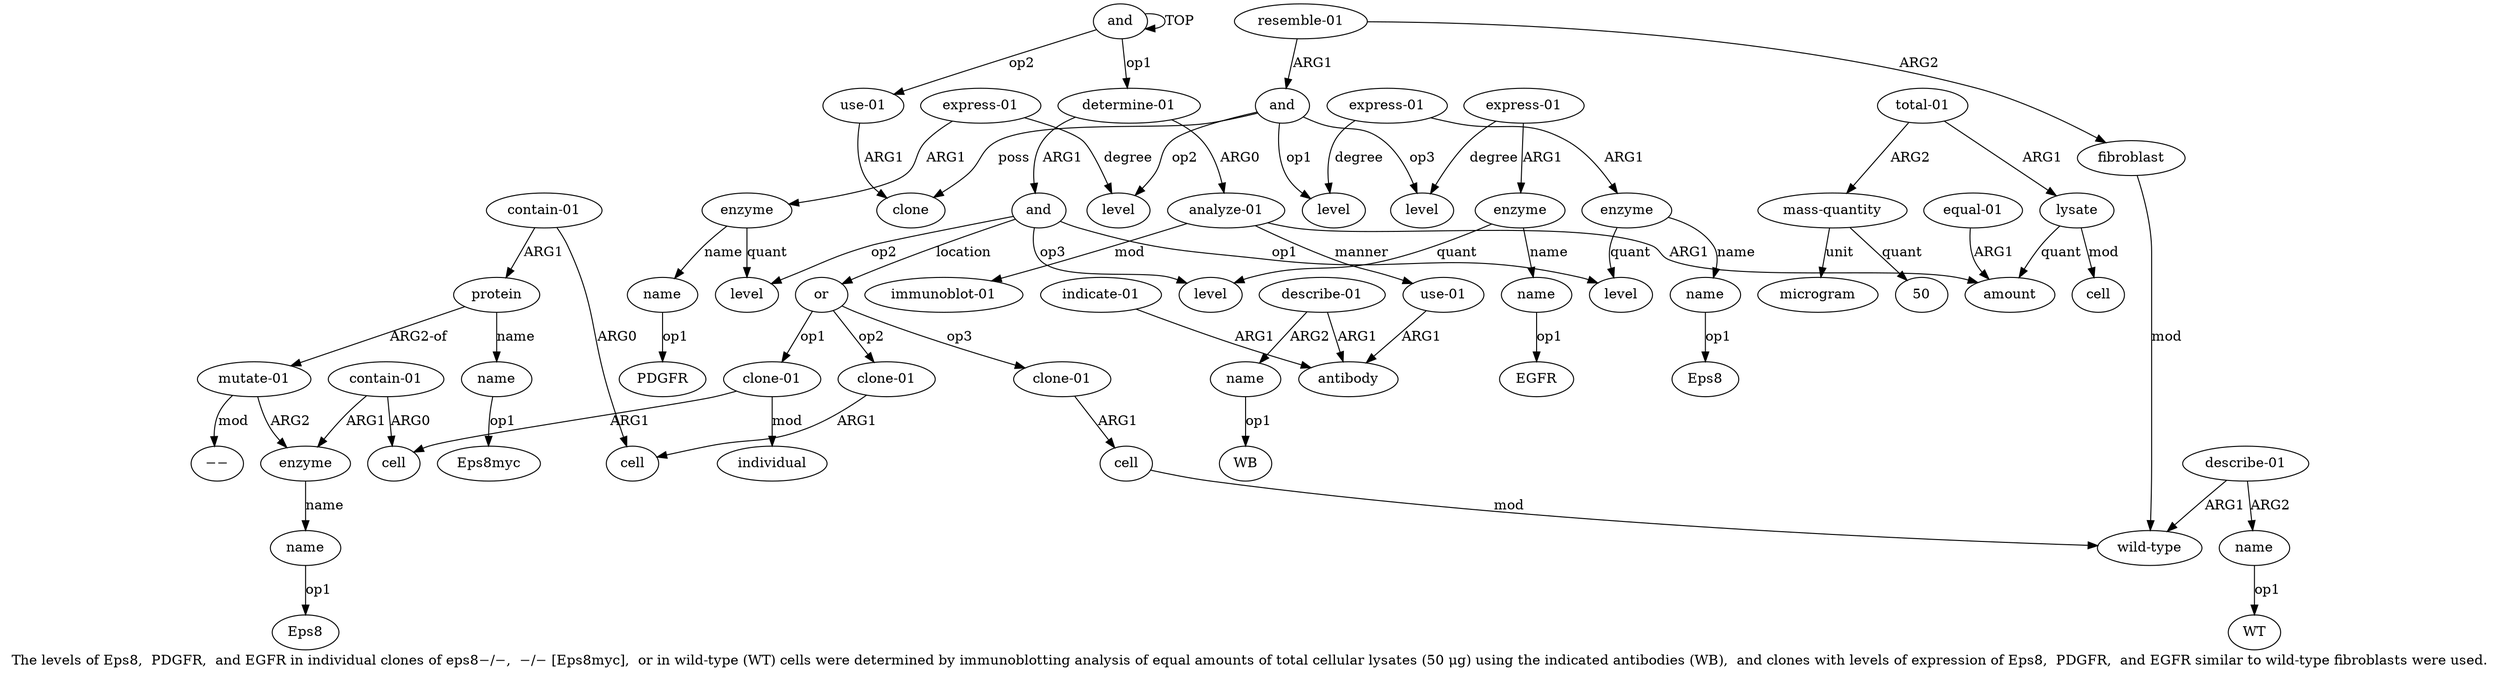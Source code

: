 digraph  {
	graph [label="The levels of Eps8,  PDGFR,  and EGFR in individual clones of eps8−/−,  −/− [Eps8myc],  or in wild-type (WT) cells were \
determined by immunoblotting analysis of equal amounts of total cellular lysates (50 μg) using the indicated antibodies (WB),  \
and clones with levels of expression of Eps8,  PDGFR,  and EGFR similar to wild-type fibroblasts were used."];
	node [label="\N"];
	a20	 [color=black,
		gold_ind=20,
		gold_label=level,
		label=level,
		test_ind=20,
		test_label=level];
	a21	 [color=black,
		gold_ind=21,
		gold_label=enzyme,
		label=enzyme,
		test_ind=21,
		test_label=enzyme];
	a21 -> a20 [key=0,
	color=black,
	gold_label=quant,
	label=quant,
	test_label=quant];
a22 [color=black,
	gold_ind=22,
	gold_label=name,
	label=name,
	test_ind=22,
	test_label=name];
a21 -> a22 [key=0,
color=black,
gold_label=name,
label=name,
test_label=name];
"a22 PDGFR" [color=black,
gold_ind=-1,
gold_label=PDGFR,
label=PDGFR,
test_ind=-1,
test_label=PDGFR];
a22 -> "a22 PDGFR" [key=0,
color=black,
gold_label=op1,
label=op1,
test_label=op1];
a23 [color=black,
gold_ind=23,
gold_label=level,
label=level,
test_ind=23,
test_label=level];
a24 [color=black,
gold_ind=24,
gold_label=enzyme,
label=enzyme,
test_ind=24,
test_label=enzyme];
a24 -> a23 [key=0,
color=black,
gold_label=quant,
label=quant,
test_label=quant];
a25 [color=black,
gold_ind=25,
gold_label=name,
label=name,
test_ind=25,
test_label=name];
a24 -> a25 [key=0,
color=black,
gold_label=name,
label=name,
test_label=name];
"a25 EGFR" [color=black,
gold_ind=-1,
gold_label=EGFR,
label=EGFR,
test_ind=-1,
test_label=EGFR];
a25 -> "a25 EGFR" [key=0,
color=black,
gold_label=op1,
label=op1,
test_label=op1];
a26 [color=black,
gold_ind=26,
gold_label=or,
label=or,
test_ind=26,
test_label=or];
a27 [color=black,
gold_ind=27,
gold_label="clone-01",
label="clone-01",
test_ind=27,
test_label="clone-01"];
a26 -> a27 [key=0,
color=black,
gold_label=op1,
label=op1,
test_label=op1];
a34 [color=black,
gold_ind=34,
gold_label="clone-01",
label="clone-01",
test_ind=34,
test_label="clone-01"];
a26 -> a34 [key=0,
color=black,
gold_label=op2,
label=op2,
test_label=op2];
a39 [color=black,
gold_ind=39,
gold_label="clone-01",
label="clone-01",
test_ind=39,
test_label="clone-01"];
a26 -> a39 [key=0,
color=black,
gold_label=op3,
label=op3,
test_label=op3];
a28 [color=black,
gold_ind=28,
gold_label=cell,
label=cell,
test_ind=28,
test_label=cell];
a27 -> a28 [key=0,
color=black,
gold_label=ARG1,
label=ARG1,
test_label=ARG1];
a33 [color=black,
gold_ind=33,
gold_label=individual,
label=individual,
test_ind=33,
test_label=individual];
a27 -> a33 [key=0,
color=black,
gold_label=mod,
label=mod,
test_label=mod];
a29 [color=black,
gold_ind=29,
gold_label="contain-01",
label="contain-01",
test_ind=29,
test_label="contain-01"];
a29 -> a28 [key=0,
color=black,
gold_label=ARG0,
label=ARG0,
test_label=ARG0];
a30 [color=black,
gold_ind=30,
gold_label=enzyme,
label=enzyme,
test_ind=30,
test_label=enzyme];
a29 -> a30 [key=0,
color=black,
gold_label=ARG1,
label=ARG1,
test_label=ARG1];
a31 [color=black,
gold_ind=31,
gold_label=name,
label=name,
test_ind=31,
test_label=name];
"a31 Eps8" [color=black,
gold_ind=-1,
gold_label=Eps8,
label=Eps8,
test_ind=-1,
test_label=Eps8];
a31 -> "a31 Eps8" [key=0,
color=black,
gold_label=op1,
label=op1,
test_label=op1];
a30 -> a31 [key=0,
color=black,
gold_label=name,
label=name,
test_label=name];
a37 [color=black,
gold_ind=37,
gold_label=protein,
label=protein,
test_ind=37,
test_label=protein];
a32 [color=black,
gold_ind=32,
gold_label="mutate-01",
label="mutate-01",
test_ind=32,
test_label="mutate-01"];
a37 -> a32 [key=0,
color=black,
gold_label="ARG2-of",
label="ARG2-of",
test_label="ARG2-of"];
a38 [color=black,
gold_ind=38,
gold_label=name,
label=name,
test_ind=38,
test_label=name];
a37 -> a38 [key=0,
color=black,
gold_label=name,
label=name,
test_label=name];
a36 [color=black,
gold_ind=36,
gold_label="contain-01",
label="contain-01",
test_ind=36,
test_label="contain-01"];
a36 -> a37 [key=0,
color=black,
gold_label=ARG1,
label=ARG1,
test_label=ARG1];
a35 [color=black,
gold_ind=35,
gold_label=cell,
label=cell,
test_ind=35,
test_label=cell];
a36 -> a35 [key=0,
color=black,
gold_label=ARG0,
label=ARG0,
test_label=ARG0];
"a43 WT" [color=black,
gold_ind=-1,
gold_label=WT,
label=WT,
test_ind=-1,
test_label=WT];
a34 -> a35 [key=0,
color=black,
gold_label=ARG1,
label=ARG1,
test_label=ARG1];
a51 [color=black,
gold_ind=51,
gold_label=level,
label=level,
test_ind=51,
test_label=level];
a50 [color=black,
gold_ind=50,
gold_label="express-01",
label="express-01",
test_ind=50,
test_label="express-01"];
a50 -> a21 [key=0,
color=black,
gold_label=ARG1,
label=ARG1,
test_label=ARG1];
a49 [color=black,
gold_ind=49,
gold_label=level,
label=level,
test_ind=49,
test_label=level];
a50 -> a49 [key=0,
color=black,
gold_label=degree,
label=degree,
test_label=degree];
a53 [color=black,
gold_ind=53,
gold_label="resemble-01",
label="resemble-01",
test_ind=53,
test_label="resemble-01"];
a54 [color=black,
gold_ind=54,
gold_label=fibroblast,
label=fibroblast,
test_ind=54,
test_label=fibroblast];
a53 -> a54 [key=0,
color=black,
gold_label=ARG2,
label=ARG2,
test_label=ARG2];
a46 [color=black,
gold_ind=46,
gold_label=and,
label=and,
test_ind=46,
test_label=and];
a53 -> a46 [key=0,
color=black,
gold_label=ARG1,
label=ARG1,
test_label=ARG1];
a52 [color=black,
gold_ind=52,
gold_label="express-01",
label="express-01",
test_ind=52,
test_label="express-01"];
a52 -> a24 [key=0,
color=black,
gold_label=ARG1,
label=ARG1,
test_label=ARG1];
a52 -> a51 [key=0,
color=black,
gold_label=degree,
label=degree,
test_label=degree];
a41 [color=black,
gold_ind=41,
gold_label="wild-type",
label="wild-type",
test_ind=41,
test_label="wild-type"];
a54 -> a41 [key=0,
color=black,
gold_label=mod,
label=mod,
test_label=mod];
"a32 −−" [color=black,
gold_ind=-1,
gold_label=−−,
label=−−,
test_ind=-1,
test_label=−−];
a32 -> a30 [key=0,
color=black,
gold_label=ARG2,
label=ARG2,
test_label=ARG2];
a32 -> "a32 −−" [key=0,
color=black,
gold_label=mod,
label=mod,
test_label=mod];
a15 [color=black,
gold_ind=15,
gold_label=name,
label=name,
test_ind=15,
test_label=name];
"a15 WB" [color=black,
gold_ind=-1,
gold_label=WB,
label=WB,
test_ind=-1,
test_label=WB];
a15 -> "a15 WB" [key=0,
color=black,
gold_label=op1,
label=op1,
test_label=op1];
a14 [color=black,
gold_ind=14,
gold_label="describe-01",
label="describe-01",
test_ind=14,
test_label="describe-01"];
a14 -> a15 [key=0,
color=black,
gold_label=ARG2,
label=ARG2,
test_label=ARG2];
a12 [color=black,
gold_ind=12,
gold_label=antibody,
label=antibody,
test_ind=12,
test_label=antibody];
a14 -> a12 [key=0,
color=black,
gold_label=ARG1,
label=ARG1,
test_label=ARG1];
a17 [color=black,
gold_ind=17,
gold_label=level,
label=level,
test_ind=17,
test_label=level];
a16 [color=black,
gold_ind=16,
gold_label=and,
label=and,
test_ind=16,
test_label=and];
a16 -> a20 [key=0,
color=black,
gold_label=op2,
label=op2,
test_label=op2];
a16 -> a23 [key=0,
color=black,
gold_label=op3,
label=op3,
test_label=op3];
a16 -> a26 [key=0,
color=black,
gold_label=location,
label=location,
test_label=location];
a16 -> a17 [key=0,
color=black,
gold_label=op1,
label=op1,
test_label=op1];
a11 [color=black,
gold_ind=11,
gold_label="use-01",
label="use-01",
test_ind=11,
test_label="use-01"];
a11 -> a12 [key=0,
color=black,
gold_label=ARG1,
label=ARG1,
test_label=ARG1];
a10 [color=black,
gold_ind=10,
gold_label="immunoblot-01",
label="immunoblot-01",
test_ind=10,
test_label="immunoblot-01"];
a13 [color=black,
gold_ind=13,
gold_label="indicate-01",
label="indicate-01",
test_ind=13,
test_label="indicate-01"];
a13 -> a12 [key=0,
color=black,
gold_label=ARG1,
label=ARG1,
test_label=ARG1];
a40 [color=black,
gold_ind=40,
gold_label=cell,
label=cell,
test_ind=40,
test_label=cell];
a39 -> a40 [key=0,
color=black,
gold_label=ARG1,
label=ARG1,
test_label=ARG1];
"a38 Eps8myc" [color=black,
gold_ind=-1,
gold_label=Eps8myc,
label=Eps8myc,
test_ind=-1,
test_label=Eps8myc];
a38 -> "a38 Eps8myc" [key=0,
color=black,
gold_label=op1,
label=op1,
test_label=op1];
a19 [color=black,
gold_ind=19,
gold_label=name,
label=name,
test_ind=19,
test_label=name];
"a19 Eps8" [color=black,
gold_ind=-1,
gold_label=Eps8,
label=Eps8,
test_ind=-1,
test_label=Eps8];
a19 -> "a19 Eps8" [key=0,
color=black,
gold_label=op1,
label=op1,
test_label=op1];
a18 [color=black,
gold_ind=18,
gold_label=enzyme,
label=enzyme,
test_ind=18,
test_label=enzyme];
a18 -> a17 [key=0,
color=black,
gold_label=quant,
label=quant,
test_label=quant];
a18 -> a19 [key=0,
color=black,
gold_label=name,
label=name,
test_label=name];
a1 [color=black,
gold_ind=1,
gold_label="determine-01",
label="determine-01",
test_ind=1,
test_label="determine-01"];
a1 -> a16 [key=0,
color=black,
gold_label=ARG1,
label=ARG1,
test_label=ARG1];
a2 [color=black,
gold_ind=2,
gold_label="analyze-01",
label="analyze-01",
test_ind=2,
test_label="analyze-01"];
a1 -> a2 [key=0,
color=black,
gold_label=ARG0,
label=ARG0,
test_label=ARG0];
a0 [color=black,
gold_ind=0,
gold_label=and,
label=and,
test_ind=0,
test_label=and];
a0 -> a1 [key=0,
color=black,
gold_label=op1,
label=op1,
test_label=op1];
a0 -> a0 [key=0,
color=black,
gold_label=TOP,
label=TOP,
test_label=TOP];
a44 [color=black,
gold_ind=44,
gold_label="use-01",
label="use-01",
test_ind=44,
test_label="use-01"];
a0 -> a44 [key=0,
color=black,
gold_label=op2,
label=op2,
test_label=op2];
a3 [color=black,
gold_ind=3,
gold_label=amount,
label=amount,
test_ind=3,
test_label=amount];
a2 -> a11 [key=0,
color=black,
gold_label=manner,
label=manner,
test_label=manner];
a2 -> a10 [key=0,
color=black,
gold_label=mod,
label=mod,
test_label=mod];
a2 -> a3 [key=0,
color=black,
gold_label=ARG1,
label=ARG1,
test_label=ARG1];
a5 [color=black,
gold_ind=5,
gold_label=lysate,
label=lysate,
test_ind=5,
test_label=lysate];
a5 -> a3 [key=0,
color=black,
gold_label=quant,
label=quant,
test_label=quant];
a6 [color=black,
gold_ind=6,
gold_label=cell,
label=cell,
test_ind=6,
test_label=cell];
a5 -> a6 [key=0,
color=black,
gold_label=mod,
label=mod,
test_label=mod];
a4 [color=black,
gold_ind=4,
gold_label="equal-01",
label="equal-01",
test_ind=4,
test_label="equal-01"];
a4 -> a3 [key=0,
color=black,
gold_label=ARG1,
label=ARG1,
test_label=ARG1];
a7 [color=black,
gold_ind=7,
gold_label="total-01",
label="total-01",
test_ind=7,
test_label="total-01"];
a7 -> a5 [key=0,
color=black,
gold_label=ARG1,
label=ARG1,
test_label=ARG1];
a8 [color=black,
gold_ind=8,
gold_label="mass-quantity",
label="mass-quantity",
test_ind=8,
test_label="mass-quantity"];
a7 -> a8 [key=0,
color=black,
gold_label=ARG2,
label=ARG2,
test_label=ARG2];
a9 [color=black,
gold_ind=9,
gold_label=microgram,
label=microgram,
test_ind=9,
test_label=microgram];
a8 -> a9 [key=0,
color=black,
gold_label=unit,
label=unit,
test_label=unit];
"a8 50" [color=black,
gold_ind=-1,
gold_label=50,
label=50,
test_ind=-1,
test_label=50];
a8 -> "a8 50" [key=0,
color=black,
gold_label=quant,
label=quant,
test_label=quant];
a46 -> a51 [key=0,
color=black,
gold_label=op3,
label=op3,
test_label=op3];
a47 [color=black,
gold_ind=47,
gold_label=level,
label=level,
test_ind=47,
test_label=level];
a46 -> a47 [key=0,
color=black,
gold_label=op1,
label=op1,
test_label=op1];
a45 [color=black,
gold_ind=45,
gold_label=clone,
label=clone,
test_ind=45,
test_label=clone];
a46 -> a45 [key=0,
color=black,
gold_label=poss,
label=poss,
test_label=poss];
a46 -> a49 [key=0,
color=black,
gold_label=op2,
label=op2,
test_label=op2];
a44 -> a45 [key=0,
color=black,
gold_label=ARG1,
label=ARG1,
test_label=ARG1];
a42 [color=black,
gold_ind=42,
gold_label="describe-01",
label="describe-01",
test_ind=42,
test_label="describe-01"];
a43 [color=black,
gold_ind=43,
gold_label=name,
label=name,
test_ind=43,
test_label=name];
a42 -> a43 [key=0,
color=black,
gold_label=ARG2,
label=ARG2,
test_label=ARG2];
a42 -> a41 [key=0,
color=black,
gold_label=ARG1,
label=ARG1,
test_label=ARG1];
a43 -> "a43 WT" [key=0,
color=black,
gold_label=op1,
label=op1,
test_label=op1];
a40 -> a41 [key=0,
color=black,
gold_label=mod,
label=mod,
test_label=mod];
a48 [color=black,
gold_ind=48,
gold_label="express-01",
label="express-01",
test_ind=48,
test_label="express-01"];
a48 -> a18 [key=0,
color=black,
gold_label=ARG1,
label=ARG1,
test_label=ARG1];
a48 -> a47 [key=0,
color=black,
gold_label=degree,
label=degree,
test_label=degree];
}
